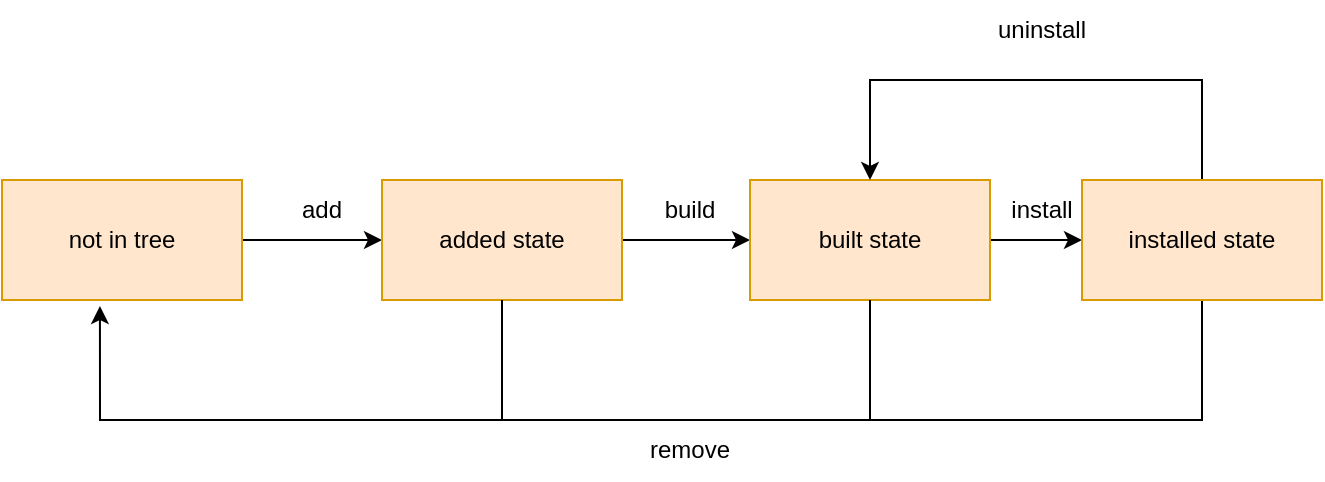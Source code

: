 <mxfile version="21.3.2" type="github">
  <diagram name="第 1 页" id="mDD1BgkXsXiosapz4eOR">
    <mxGraphModel dx="1434" dy="753" grid="1" gridSize="10" guides="1" tooltips="1" connect="1" arrows="1" fold="1" page="1" pageScale="1" pageWidth="827" pageHeight="1169" math="0" shadow="0">
      <root>
        <mxCell id="0" />
        <mxCell id="1" parent="0" />
        <mxCell id="tpTzsypB08SrAVyOtAy_-6" style="edgeStyle=orthogonalEdgeStyle;rounded=0;orthogonalLoop=1;jettySize=auto;html=1;exitX=1;exitY=0.5;exitDx=0;exitDy=0;entryX=0;entryY=0.5;entryDx=0;entryDy=0;" edge="1" parent="1" source="tpTzsypB08SrAVyOtAy_-1" target="tpTzsypB08SrAVyOtAy_-2">
          <mxGeometry relative="1" as="geometry" />
        </mxCell>
        <mxCell id="tpTzsypB08SrAVyOtAy_-1" value="not in tree" style="rounded=0;whiteSpace=wrap;html=1;fillColor=#ffe6cc;strokeColor=#d79b00;" vertex="1" parent="1">
          <mxGeometry x="40" y="180" width="120" height="60" as="geometry" />
        </mxCell>
        <mxCell id="tpTzsypB08SrAVyOtAy_-9" style="edgeStyle=orthogonalEdgeStyle;rounded=0;orthogonalLoop=1;jettySize=auto;html=1;exitX=1;exitY=0.5;exitDx=0;exitDy=0;entryX=0;entryY=0.5;entryDx=0;entryDy=0;" edge="1" parent="1" source="tpTzsypB08SrAVyOtAy_-2" target="tpTzsypB08SrAVyOtAy_-3">
          <mxGeometry relative="1" as="geometry" />
        </mxCell>
        <mxCell id="tpTzsypB08SrAVyOtAy_-2" value="added state" style="rounded=0;whiteSpace=wrap;html=1;fillColor=#ffe6cc;strokeColor=#d79b00;" vertex="1" parent="1">
          <mxGeometry x="230" y="180" width="120" height="60" as="geometry" />
        </mxCell>
        <mxCell id="tpTzsypB08SrAVyOtAy_-10" style="edgeStyle=orthogonalEdgeStyle;rounded=0;orthogonalLoop=1;jettySize=auto;html=1;exitX=1;exitY=0.5;exitDx=0;exitDy=0;entryX=0;entryY=0.5;entryDx=0;entryDy=0;" edge="1" parent="1" source="tpTzsypB08SrAVyOtAy_-3" target="tpTzsypB08SrAVyOtAy_-4">
          <mxGeometry relative="1" as="geometry" />
        </mxCell>
        <mxCell id="tpTzsypB08SrAVyOtAy_-3" value="built state" style="rounded=0;whiteSpace=wrap;html=1;fillColor=#ffe6cc;strokeColor=#d79b00;" vertex="1" parent="1">
          <mxGeometry x="414" y="180" width="120" height="60" as="geometry" />
        </mxCell>
        <mxCell id="tpTzsypB08SrAVyOtAy_-11" style="edgeStyle=orthogonalEdgeStyle;rounded=0;orthogonalLoop=1;jettySize=auto;html=1;exitX=0.5;exitY=1;exitDx=0;exitDy=0;entryX=0.408;entryY=1.05;entryDx=0;entryDy=0;entryPerimeter=0;" edge="1" parent="1" source="tpTzsypB08SrAVyOtAy_-4" target="tpTzsypB08SrAVyOtAy_-1">
          <mxGeometry relative="1" as="geometry">
            <mxPoint x="90" y="390" as="targetPoint" />
            <Array as="points">
              <mxPoint x="640" y="300" />
              <mxPoint x="89" y="300" />
            </Array>
          </mxGeometry>
        </mxCell>
        <mxCell id="tpTzsypB08SrAVyOtAy_-25" style="edgeStyle=orthogonalEdgeStyle;rounded=0;orthogonalLoop=1;jettySize=auto;html=1;exitX=0.5;exitY=0;exitDx=0;exitDy=0;" edge="1" parent="1" source="tpTzsypB08SrAVyOtAy_-4" target="tpTzsypB08SrAVyOtAy_-3">
          <mxGeometry relative="1" as="geometry">
            <mxPoint x="480" y="130" as="targetPoint" />
            <Array as="points">
              <mxPoint x="640" y="130" />
              <mxPoint x="474" y="130" />
            </Array>
          </mxGeometry>
        </mxCell>
        <mxCell id="tpTzsypB08SrAVyOtAy_-4" value="installed state" style="rounded=0;whiteSpace=wrap;html=1;fillColor=#ffe6cc;strokeColor=#d79b00;" vertex="1" parent="1">
          <mxGeometry x="580" y="180" width="120" height="60" as="geometry" />
        </mxCell>
        <mxCell id="tpTzsypB08SrAVyOtAy_-17" value="add" style="text;html=1;strokeColor=none;fillColor=none;align=center;verticalAlign=middle;whiteSpace=wrap;rounded=0;" vertex="1" parent="1">
          <mxGeometry x="170" y="180" width="60" height="30" as="geometry" />
        </mxCell>
        <mxCell id="tpTzsypB08SrAVyOtAy_-20" value="build" style="text;html=1;strokeColor=none;fillColor=none;align=center;verticalAlign=middle;whiteSpace=wrap;rounded=0;" vertex="1" parent="1">
          <mxGeometry x="354" y="180" width="60" height="30" as="geometry" />
        </mxCell>
        <mxCell id="tpTzsypB08SrAVyOtAy_-21" value="install" style="text;html=1;strokeColor=none;fillColor=none;align=center;verticalAlign=middle;whiteSpace=wrap;rounded=0;" vertex="1" parent="1">
          <mxGeometry x="530" y="180" width="60" height="30" as="geometry" />
        </mxCell>
        <mxCell id="tpTzsypB08SrAVyOtAy_-26" value="uninstall" style="text;html=1;strokeColor=none;fillColor=none;align=center;verticalAlign=middle;whiteSpace=wrap;rounded=0;" vertex="1" parent="1">
          <mxGeometry x="530" y="90" width="60" height="30" as="geometry" />
        </mxCell>
        <mxCell id="tpTzsypB08SrAVyOtAy_-30" value="" style="endArrow=none;html=1;rounded=0;entryX=0.5;entryY=1;entryDx=0;entryDy=0;" edge="1" parent="1" target="tpTzsypB08SrAVyOtAy_-2">
          <mxGeometry width="50" height="50" relative="1" as="geometry">
            <mxPoint x="290" y="300" as="sourcePoint" />
            <mxPoint x="440" y="360" as="targetPoint" />
          </mxGeometry>
        </mxCell>
        <mxCell id="tpTzsypB08SrAVyOtAy_-32" value="" style="endArrow=none;html=1;rounded=0;entryX=0.5;entryY=1;entryDx=0;entryDy=0;" edge="1" parent="1" target="tpTzsypB08SrAVyOtAy_-3">
          <mxGeometry width="50" height="50" relative="1" as="geometry">
            <mxPoint x="474" y="300" as="sourcePoint" />
            <mxPoint x="440" y="360" as="targetPoint" />
          </mxGeometry>
        </mxCell>
        <mxCell id="tpTzsypB08SrAVyOtAy_-33" value="remove" style="text;html=1;strokeColor=none;fillColor=none;align=center;verticalAlign=middle;whiteSpace=wrap;rounded=0;" vertex="1" parent="1">
          <mxGeometry x="354" y="300" width="60" height="30" as="geometry" />
        </mxCell>
      </root>
    </mxGraphModel>
  </diagram>
</mxfile>
